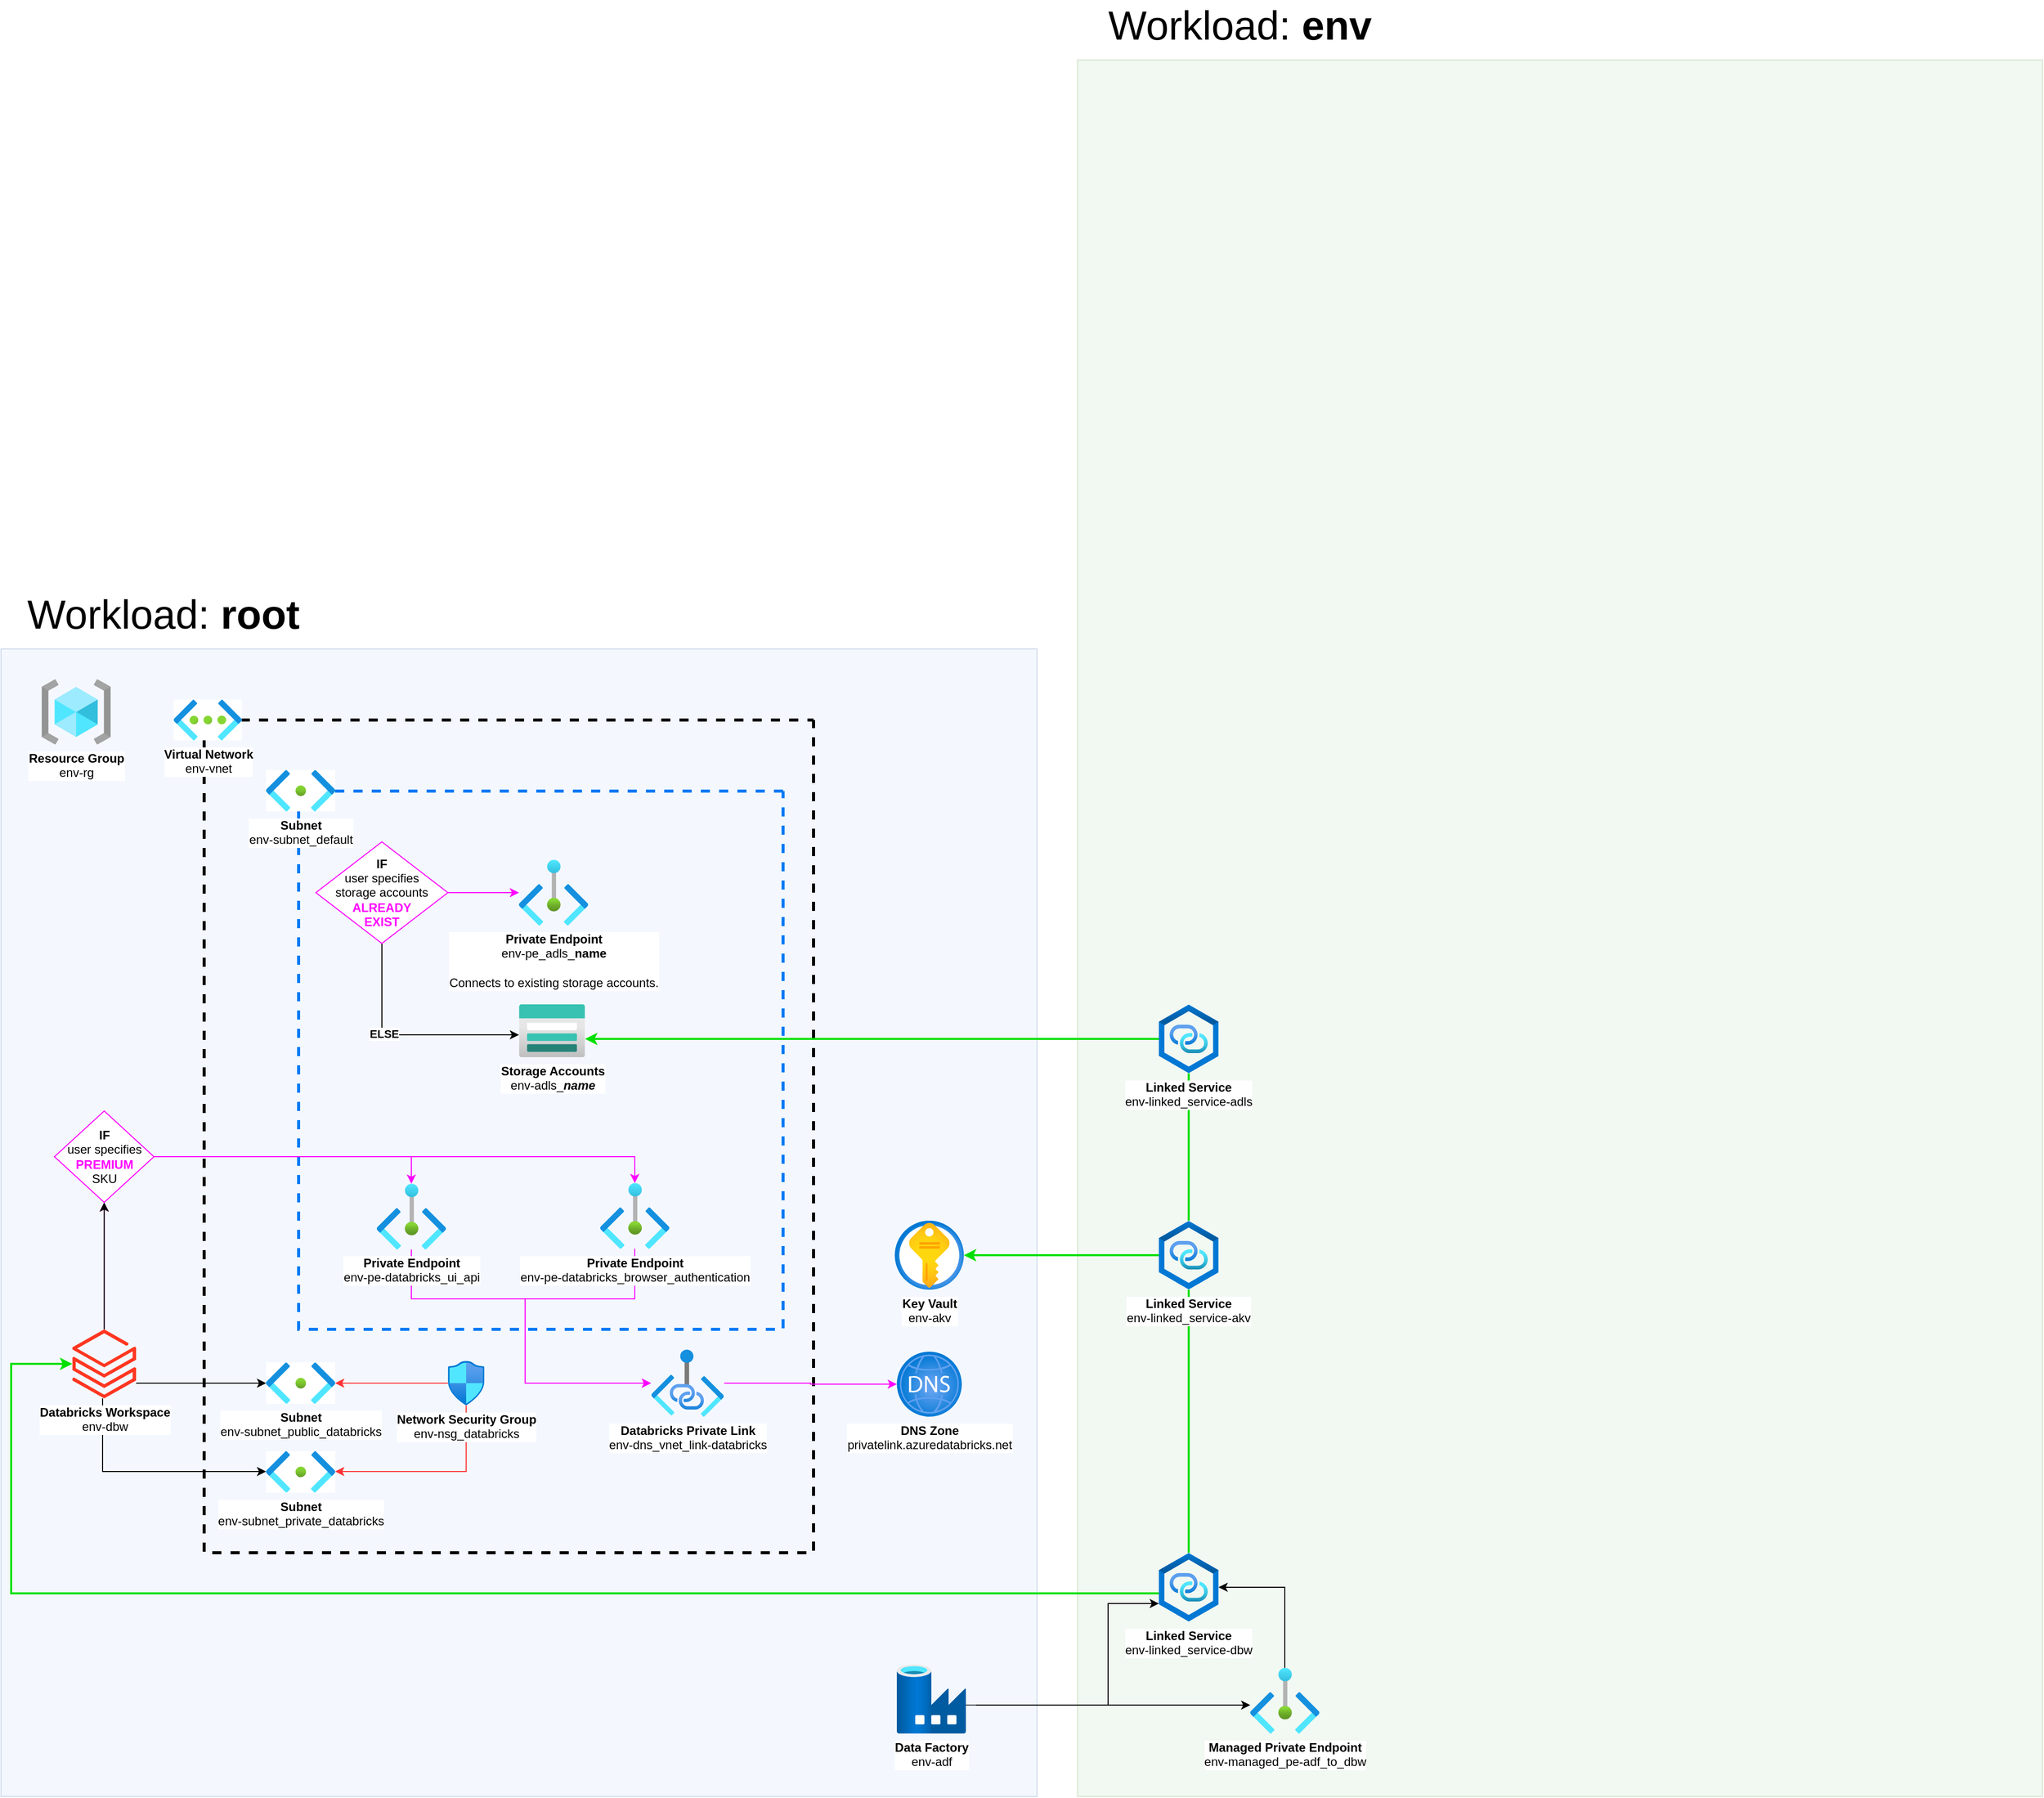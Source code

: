 <mxfile version="24.0.7" type="github">
  <diagram name="Page-1" id="SkEKgCQDsDRQQQ8Bk1pQ">
    <mxGraphModel dx="1558" dy="2010" grid="1" gridSize="10" guides="1" tooltips="1" connect="1" arrows="1" fold="1" page="1" pageScale="1" pageWidth="850" pageHeight="1100" math="0" shadow="0">
      <root>
        <mxCell id="0" />
        <mxCell id="1" parent="0" />
        <mxCell id="ZaWyxYJnoPDAj6jRP7Kb-70" value="" style="rounded=0;whiteSpace=wrap;html=1;fillColor=#d5e8d4;strokeColor=#82b366;opacity=30;" vertex="1" parent="1">
          <mxGeometry x="1060" y="-610" width="950" height="1710" as="geometry" />
        </mxCell>
        <mxCell id="ZaWyxYJnoPDAj6jRP7Kb-86" style="edgeStyle=orthogonalEdgeStyle;rounded=0;orthogonalLoop=1;jettySize=auto;html=1;" edge="1" parent="1" source="ZaWyxYJnoPDAj6jRP7Kb-59" target="ZaWyxYJnoPDAj6jRP7Kb-74">
          <mxGeometry relative="1" as="geometry">
            <Array as="points">
              <mxPoint x="1090" y="1010" />
              <mxPoint x="1090" y="910" />
            </Array>
          </mxGeometry>
        </mxCell>
        <mxCell id="ZaWyxYJnoPDAj6jRP7Kb-4" value="" style="rounded=0;whiteSpace=wrap;html=1;fillColor=#dae8fc;strokeColor=#6c8ebf;opacity=30;movable=1;resizable=1;rotatable=1;deletable=1;editable=1;locked=0;connectable=1;" vertex="1" parent="1">
          <mxGeometry y="-30" width="1020" height="1130" as="geometry" />
        </mxCell>
        <mxCell id="ZaWyxYJnoPDAj6jRP7Kb-5" value="&lt;font style=&quot;font-size: 40px;&quot;&gt;Workload:&lt;b&gt; root&lt;/b&gt;&lt;/font&gt;" style="text;html=1;align=center;verticalAlign=middle;whiteSpace=wrap;rounded=0;" vertex="1" parent="1">
          <mxGeometry y="-80" width="320" height="30" as="geometry" />
        </mxCell>
        <mxCell id="ZaWyxYJnoPDAj6jRP7Kb-9" value="&lt;font style=&quot;font-size: 40px;&quot;&gt;Workload:&lt;b&gt; env&lt;/b&gt;&lt;/font&gt;" style="text;html=1;align=center;verticalAlign=middle;whiteSpace=wrap;rounded=0;" vertex="1" parent="1">
          <mxGeometry x="1060" y="-660" width="320" height="30" as="geometry" />
        </mxCell>
        <mxCell id="ZaWyxYJnoPDAj6jRP7Kb-11" value="&lt;b&gt;Resource Group&lt;/b&gt;&lt;div&gt;env-rg&lt;/div&gt;" style="image;aspect=fixed;html=1;points=[];align=center;fontSize=12;image=img/lib/azure2/general/Resource_Groups.svg;" vertex="1" parent="1">
          <mxGeometry x="40" width="68" height="64" as="geometry" />
        </mxCell>
        <mxCell id="ZaWyxYJnoPDAj6jRP7Kb-19" style="edgeStyle=orthogonalEdgeStyle;rounded=0;orthogonalLoop=1;jettySize=auto;html=1;" edge="1" parent="1" source="ZaWyxYJnoPDAj6jRP7Kb-16" target="ZaWyxYJnoPDAj6jRP7Kb-66">
          <mxGeometry relative="1" as="geometry">
            <mxPoint x="520" y="350" as="targetPoint" />
            <Array as="points">
              <mxPoint x="375" y="350" />
            </Array>
          </mxGeometry>
        </mxCell>
        <mxCell id="ZaWyxYJnoPDAj6jRP7Kb-20" value="&lt;b&gt;ELSE&lt;/b&gt;" style="edgeLabel;html=1;align=center;verticalAlign=middle;resizable=0;points=[];" vertex="1" connectable="0" parent="ZaWyxYJnoPDAj6jRP7Kb-19">
          <mxGeometry x="0.092" y="1" relative="1" as="geometry">
            <mxPoint x="-31" as="offset" />
          </mxGeometry>
        </mxCell>
        <mxCell id="ZaWyxYJnoPDAj6jRP7Kb-45" style="edgeStyle=orthogonalEdgeStyle;rounded=0;orthogonalLoop=1;jettySize=auto;html=1;strokeColor=#FF00FF;" edge="1" parent="1" source="ZaWyxYJnoPDAj6jRP7Kb-16" target="ZaWyxYJnoPDAj6jRP7Kb-67">
          <mxGeometry relative="1" as="geometry">
            <mxPoint x="523.0" y="210" as="targetPoint" />
          </mxGeometry>
        </mxCell>
        <mxCell id="ZaWyxYJnoPDAj6jRP7Kb-16" value="&lt;b&gt;IF&lt;/b&gt;&lt;div&gt;user specifies&lt;/div&gt;&lt;div&gt;storage accounts &lt;b&gt;&lt;font color=&quot;#ff00ff&quot;&gt;ALREADY&lt;/font&gt;&lt;/b&gt;&lt;/div&gt;&lt;div&gt;&lt;b&gt;&lt;font color=&quot;#ff00ff&quot;&gt;EXIST&lt;/font&gt;&lt;/b&gt;&lt;/div&gt;" style="rhombus;whiteSpace=wrap;html=1;strokeColor=#FF00FF;" vertex="1" parent="1">
          <mxGeometry x="310" y="160" width="130" height="100" as="geometry" />
        </mxCell>
        <mxCell id="ZaWyxYJnoPDAj6jRP7Kb-28" value="" style="swimlane;startSize=0;fillColor=none;strokeWidth=3;dashed=1;strokeColor=#007AF5;" vertex="1" parent="1">
          <mxGeometry x="293" y="110" width="477" height="530" as="geometry" />
        </mxCell>
        <mxCell id="ZaWyxYJnoPDAj6jRP7Kb-24" value="" style="swimlane;startSize=0;fillColor=none;strokeWidth=3;dashed=1;" vertex="1" parent="1">
          <mxGeometry x="200" y="40" width="600" height="820" as="geometry" />
        </mxCell>
        <mxCell id="ZaWyxYJnoPDAj6jRP7Kb-27" value="&lt;b&gt;Subnet&lt;/b&gt;&lt;div&gt;env-subnet_default&lt;/div&gt;" style="image;aspect=fixed;html=1;points=[];align=center;fontSize=12;image=img/lib/azure2/networking/Subnet.svg;imageBackground=default;" vertex="1" parent="ZaWyxYJnoPDAj6jRP7Kb-24">
          <mxGeometry x="61" y="49.28" width="68" height="40.72" as="geometry" />
        </mxCell>
        <mxCell id="ZaWyxYJnoPDAj6jRP7Kb-58" style="edgeStyle=orthogonalEdgeStyle;rounded=0;orthogonalLoop=1;jettySize=auto;html=1;strokeColor=#FF00FF;" edge="1" parent="ZaWyxYJnoPDAj6jRP7Kb-24" source="ZaWyxYJnoPDAj6jRP7Kb-48" target="ZaWyxYJnoPDAj6jRP7Kb-43">
          <mxGeometry relative="1" as="geometry">
            <Array as="points">
              <mxPoint x="424" y="570" />
              <mxPoint x="316" y="570" />
            </Array>
          </mxGeometry>
        </mxCell>
        <mxCell id="ZaWyxYJnoPDAj6jRP7Kb-48" value="&lt;b&gt;Private Endpoint&lt;/b&gt;&lt;div&gt;env-pe-databricks_browser_authentication&lt;/div&gt;" style="image;aspect=fixed;html=1;points=[];align=center;fontSize=12;image=img/lib/azure2/other/Private_Endpoints.svg;" vertex="1" parent="ZaWyxYJnoPDAj6jRP7Kb-24">
          <mxGeometry x="390" y="456.0" width="68" height="64.68" as="geometry" />
        </mxCell>
        <mxCell id="ZaWyxYJnoPDAj6jRP7Kb-43" value="&lt;b&gt;Databricks Private Link&lt;/b&gt;&lt;div&gt;env-dns_vnet_link-databricks&lt;/div&gt;" style="image;aspect=fixed;html=1;points=[];align=center;fontSize=12;image=img/lib/azure2/networking/Private_Link.svg;" vertex="1" parent="ZaWyxYJnoPDAj6jRP7Kb-24">
          <mxGeometry x="440" y="620" width="72" height="66" as="geometry" />
        </mxCell>
        <mxCell id="ZaWyxYJnoPDAj6jRP7Kb-51" style="edgeStyle=orthogonalEdgeStyle;rounded=0;orthogonalLoop=1;jettySize=auto;html=1;" edge="1" parent="ZaWyxYJnoPDAj6jRP7Kb-24" source="ZaWyxYJnoPDAj6jRP7Kb-30" target="ZaWyxYJnoPDAj6jRP7Kb-33">
          <mxGeometry relative="1" as="geometry">
            <mxPoint x="-67" y="740.221" as="sourcePoint" />
            <Array as="points">
              <mxPoint x="-10" y="653" />
              <mxPoint x="-10" y="653" />
            </Array>
          </mxGeometry>
        </mxCell>
        <mxCell id="ZaWyxYJnoPDAj6jRP7Kb-52" style="edgeStyle=orthogonalEdgeStyle;rounded=0;orthogonalLoop=1;jettySize=auto;html=1;" edge="1" parent="ZaWyxYJnoPDAj6jRP7Kb-24" source="ZaWyxYJnoPDAj6jRP7Kb-30" target="ZaWyxYJnoPDAj6jRP7Kb-35">
          <mxGeometry relative="1" as="geometry">
            <mxPoint x="-95.889" y="774.11" as="sourcePoint" />
            <Array as="points">
              <mxPoint x="-100" y="740" />
              <mxPoint x="95" y="740" />
            </Array>
          </mxGeometry>
        </mxCell>
        <mxCell id="ZaWyxYJnoPDAj6jRP7Kb-30" value="&lt;b&gt;Databricks Workspace&lt;/b&gt;&lt;div&gt;env-dbw&lt;/div&gt;" style="image;aspect=fixed;html=1;points=[];align=center;fontSize=12;image=img/lib/azure2/analytics/Azure_Databricks.svg;" vertex="1" parent="ZaWyxYJnoPDAj6jRP7Kb-24">
          <mxGeometry x="-129.8" y="600" width="62.8" height="68" as="geometry" />
        </mxCell>
        <mxCell id="ZaWyxYJnoPDAj6jRP7Kb-33" value="&lt;b&gt;Subnet&lt;/b&gt;&lt;div&gt;env-subnet_public_databricks&lt;/div&gt;" style="image;aspect=fixed;html=1;points=[];align=center;fontSize=12;image=img/lib/azure2/networking/Subnet.svg;imageBackground=default;" vertex="1" parent="ZaWyxYJnoPDAj6jRP7Kb-24">
          <mxGeometry x="61" y="632.64" width="68" height="40.72" as="geometry" />
        </mxCell>
        <mxCell id="ZaWyxYJnoPDAj6jRP7Kb-35" value="&lt;b&gt;Subnet&lt;/b&gt;&lt;div&gt;env-subnet_private_databricks&lt;/div&gt;" style="image;aspect=fixed;html=1;points=[];align=center;fontSize=12;image=img/lib/azure2/networking/Subnet.svg;imageBackground=default;" vertex="1" parent="ZaWyxYJnoPDAj6jRP7Kb-24">
          <mxGeometry x="61" y="720" width="68" height="40.72" as="geometry" />
        </mxCell>
        <mxCell id="ZaWyxYJnoPDAj6jRP7Kb-60" style="edgeStyle=orthogonalEdgeStyle;rounded=0;orthogonalLoop=1;jettySize=auto;html=1;strokeColor=#FF3333;" edge="1" parent="ZaWyxYJnoPDAj6jRP7Kb-24" source="ZaWyxYJnoPDAj6jRP7Kb-40" target="ZaWyxYJnoPDAj6jRP7Kb-33">
          <mxGeometry relative="1" as="geometry" />
        </mxCell>
        <mxCell id="ZaWyxYJnoPDAj6jRP7Kb-61" style="edgeStyle=orthogonalEdgeStyle;rounded=0;orthogonalLoop=1;jettySize=auto;html=1;strokeColor=#FF3333;" edge="1" parent="ZaWyxYJnoPDAj6jRP7Kb-24" source="ZaWyxYJnoPDAj6jRP7Kb-40" target="ZaWyxYJnoPDAj6jRP7Kb-35">
          <mxGeometry relative="1" as="geometry">
            <Array as="points">
              <mxPoint x="258" y="740" />
            </Array>
          </mxGeometry>
        </mxCell>
        <mxCell id="ZaWyxYJnoPDAj6jRP7Kb-40" value="&lt;b&gt;Network Security Group&lt;/b&gt;&lt;div&gt;env-nsg_databricks&lt;/div&gt;" style="image;aspect=fixed;html=1;points=[];align=center;fontSize=12;image=img/lib/azure2/networking/Network_Security_Groups.svg;" vertex="1" parent="ZaWyxYJnoPDAj6jRP7Kb-24">
          <mxGeometry x="240" y="631.18" width="35.94" height="43.64" as="geometry" />
        </mxCell>
        <mxCell id="ZaWyxYJnoPDAj6jRP7Kb-26" value="&lt;b&gt;Virtual Network&lt;/b&gt;&lt;div&gt;env-vnet&lt;/div&gt;" style="image;aspect=fixed;html=1;points=[];align=center;fontSize=12;image=img/lib/azure2/networking/Virtual_Networks.svg;imageBackground=default;" vertex="1" parent="1">
          <mxGeometry x="170" y="20" width="67" height="40" as="geometry" />
        </mxCell>
        <mxCell id="ZaWyxYJnoPDAj6jRP7Kb-57" style="edgeStyle=orthogonalEdgeStyle;rounded=0;orthogonalLoop=1;jettySize=auto;html=1;strokeColor=#FF00FF;" edge="1" parent="1" source="ZaWyxYJnoPDAj6jRP7Kb-49" target="ZaWyxYJnoPDAj6jRP7Kb-43">
          <mxGeometry relative="1" as="geometry">
            <Array as="points">
              <mxPoint x="404" y="610" />
              <mxPoint x="516" y="610" />
            </Array>
          </mxGeometry>
        </mxCell>
        <mxCell id="ZaWyxYJnoPDAj6jRP7Kb-49" value="&lt;b&gt;Private Endpoint&lt;/b&gt;&lt;div&gt;env-pe-databricks_ui_api&lt;/div&gt;" style="image;aspect=fixed;html=1;points=[];align=center;fontSize=12;image=img/lib/azure2/other/Private_Endpoints.svg;" vertex="1" parent="1">
          <mxGeometry x="370" y="496.66" width="68" height="64.68" as="geometry" />
        </mxCell>
        <mxCell id="ZaWyxYJnoPDAj6jRP7Kb-55" style="edgeStyle=orthogonalEdgeStyle;rounded=0;orthogonalLoop=1;jettySize=auto;html=1;strokeColor=#FF00FF;" edge="1" parent="1" source="ZaWyxYJnoPDAj6jRP7Kb-63" target="ZaWyxYJnoPDAj6jRP7Kb-49">
          <mxGeometry relative="1" as="geometry">
            <Array as="points">
              <mxPoint x="102" y="470" />
              <mxPoint x="404" y="470" />
            </Array>
          </mxGeometry>
        </mxCell>
        <mxCell id="ZaWyxYJnoPDAj6jRP7Kb-46" value="&lt;b&gt;DNS Zone&lt;/b&gt;&lt;div&gt;privatelink.azuredatabricks.net&lt;/div&gt;" style="image;aspect=fixed;html=1;points=[];align=center;fontSize=12;image=img/lib/azure2/networking/DNS_Zones.svg;" vertex="1" parent="1">
          <mxGeometry x="882" y="662" width="64" height="64" as="geometry" />
        </mxCell>
        <mxCell id="ZaWyxYJnoPDAj6jRP7Kb-47" style="edgeStyle=orthogonalEdgeStyle;rounded=0;orthogonalLoop=1;jettySize=auto;html=1;strokeColor=#FF00FF;" edge="1" parent="1" source="ZaWyxYJnoPDAj6jRP7Kb-43" target="ZaWyxYJnoPDAj6jRP7Kb-46">
          <mxGeometry relative="1" as="geometry" />
        </mxCell>
        <mxCell id="ZaWyxYJnoPDAj6jRP7Kb-83" style="edgeStyle=orthogonalEdgeStyle;rounded=0;orthogonalLoop=1;jettySize=auto;html=1;" edge="1" parent="1">
          <mxGeometry relative="1" as="geometry">
            <mxPoint x="960" y="1009.999" as="sourcePoint" />
            <mxPoint x="1230" y="1009.999" as="targetPoint" />
            <Array as="points">
              <mxPoint x="990" y="1009.94" />
              <mxPoint x="990" y="1009.94" />
            </Array>
          </mxGeometry>
        </mxCell>
        <mxCell id="ZaWyxYJnoPDAj6jRP7Kb-59" value="&lt;b&gt;Data Factory&lt;/b&gt;&lt;div&gt;env-adf&lt;/div&gt;" style="image;aspect=fixed;html=1;points=[];align=center;fontSize=12;image=img/lib/azure2/databases/Data_Factory.svg;" vertex="1" parent="1">
          <mxGeometry x="882" y="970" width="68" height="68" as="geometry" />
        </mxCell>
        <mxCell id="ZaWyxYJnoPDAj6jRP7Kb-63" value="&lt;b&gt;IF&lt;/b&gt;&lt;div&gt;user specifies &lt;font color=&quot;#ff00ff&quot;&gt;&lt;b&gt;PREMIUM&lt;/b&gt;&lt;/font&gt;&lt;/div&gt;&lt;div&gt;SKU&lt;/div&gt;" style="rhombus;whiteSpace=wrap;html=1;strokeColor=#FF00FF;" vertex="1" parent="1">
          <mxGeometry x="52.6" y="425" width="98" height="90" as="geometry" />
        </mxCell>
        <mxCell id="ZaWyxYJnoPDAj6jRP7Kb-64" value="" style="edgeStyle=orthogonalEdgeStyle;rounded=0;orthogonalLoop=1;jettySize=auto;html=1;strokeColor=#FF00FF;" edge="1" parent="1" source="ZaWyxYJnoPDAj6jRP7Kb-30" target="ZaWyxYJnoPDAj6jRP7Kb-63">
          <mxGeometry relative="1" as="geometry">
            <mxPoint x="102" y="640" as="sourcePoint" />
            <mxPoint x="404" y="497" as="targetPoint" />
            <Array as="points" />
          </mxGeometry>
        </mxCell>
        <mxCell id="ZaWyxYJnoPDAj6jRP7Kb-65" value="" style="edgeStyle=orthogonalEdgeStyle;rounded=0;orthogonalLoop=1;jettySize=auto;html=1;strokeColor=#000000;" edge="1" parent="1" source="ZaWyxYJnoPDAj6jRP7Kb-30" target="ZaWyxYJnoPDAj6jRP7Kb-63">
          <mxGeometry relative="1" as="geometry">
            <mxPoint x="302" y="680" as="sourcePoint" />
            <mxPoint x="824" y="536" as="targetPoint" />
            <Array as="points" />
          </mxGeometry>
        </mxCell>
        <mxCell id="ZaWyxYJnoPDAj6jRP7Kb-56" style="edgeStyle=orthogonalEdgeStyle;rounded=0;orthogonalLoop=1;jettySize=auto;html=1;strokeColor=#FF00FF;" edge="1" parent="1" source="ZaWyxYJnoPDAj6jRP7Kb-63" target="ZaWyxYJnoPDAj6jRP7Kb-48">
          <mxGeometry relative="1" as="geometry">
            <Array as="points">
              <mxPoint x="624" y="470" />
            </Array>
          </mxGeometry>
        </mxCell>
        <mxCell id="ZaWyxYJnoPDAj6jRP7Kb-66" value="&lt;b&gt;Storage Accounts&lt;/b&gt;&lt;div&gt;env-adls_&lt;b&gt;&lt;i&gt;name&lt;/i&gt;&lt;/b&gt;&lt;/div&gt;" style="image;aspect=fixed;html=1;points=[];align=center;fontSize=12;image=img/lib/azure2/storage/Storage_Accounts.svg;" vertex="1" parent="1">
          <mxGeometry x="510" y="320" width="65" height="52" as="geometry" />
        </mxCell>
        <mxCell id="ZaWyxYJnoPDAj6jRP7Kb-67" value="&lt;b&gt;Private Endpoint&lt;/b&gt;&lt;div&gt;env-pe_adls_&lt;b&gt;name&lt;/b&gt;&lt;/div&gt;&lt;div&gt;&lt;br&gt;&lt;/div&gt;&lt;div&gt;Connects to existing storage accounts.&lt;/div&gt;" style="image;aspect=fixed;html=1;points=[];align=center;fontSize=12;image=img/lib/azure2/other/Private_Endpoints.svg;" vertex="1" parent="1">
          <mxGeometry x="510" y="177.66" width="68" height="64.68" as="geometry" />
        </mxCell>
        <mxCell id="ZaWyxYJnoPDAj6jRP7Kb-76" style="edgeStyle=orthogonalEdgeStyle;rounded=0;orthogonalLoop=1;jettySize=auto;html=1;endArrow=none;endFill=0;strokeColor=#00E000;strokeWidth=2;" edge="1" parent="1" source="ZaWyxYJnoPDAj6jRP7Kb-72" target="ZaWyxYJnoPDAj6jRP7Kb-73">
          <mxGeometry relative="1" as="geometry" />
        </mxCell>
        <mxCell id="ZaWyxYJnoPDAj6jRP7Kb-72" value="&lt;b&gt;Linked Service&lt;/b&gt;&lt;div&gt;env-linked_service-adls&lt;/div&gt;" style="image;aspect=fixed;html=1;points=[];align=center;fontSize=12;image=img/lib/azure2/networking/Private_Link_Hub.svg;" vertex="1" parent="1">
          <mxGeometry x="1140" y="320" width="58.8" height="68" as="geometry" />
        </mxCell>
        <mxCell id="ZaWyxYJnoPDAj6jRP7Kb-77" style="edgeStyle=orthogonalEdgeStyle;rounded=0;orthogonalLoop=1;jettySize=auto;html=1;endArrow=none;endFill=0;strokeColor=#00E000;strokeWidth=2;" edge="1" parent="1" source="ZaWyxYJnoPDAj6jRP7Kb-73" target="ZaWyxYJnoPDAj6jRP7Kb-74">
          <mxGeometry relative="1" as="geometry" />
        </mxCell>
        <mxCell id="ZaWyxYJnoPDAj6jRP7Kb-79" style="edgeStyle=orthogonalEdgeStyle;rounded=0;orthogonalLoop=1;jettySize=auto;html=1;strokeColor=#00E000;strokeWidth=2;" edge="1" parent="1" source="ZaWyxYJnoPDAj6jRP7Kb-73" target="ZaWyxYJnoPDAj6jRP7Kb-12">
          <mxGeometry relative="1" as="geometry">
            <Array as="points">
              <mxPoint x="1100" y="567" />
              <mxPoint x="1100" y="567" />
            </Array>
          </mxGeometry>
        </mxCell>
        <mxCell id="ZaWyxYJnoPDAj6jRP7Kb-81" style="edgeStyle=orthogonalEdgeStyle;rounded=0;orthogonalLoop=1;jettySize=auto;html=1;strokeColor=#00E000;strokeWidth=2;" edge="1" parent="1" source="ZaWyxYJnoPDAj6jRP7Kb-72" target="ZaWyxYJnoPDAj6jRP7Kb-66">
          <mxGeometry relative="1" as="geometry">
            <Array as="points">
              <mxPoint x="1169" y="350" />
            </Array>
          </mxGeometry>
        </mxCell>
        <mxCell id="ZaWyxYJnoPDAj6jRP7Kb-73" value="&lt;b&gt;Linked Service&lt;/b&gt;&lt;div&gt;env-linked_service-akv&lt;/div&gt;" style="image;aspect=fixed;html=1;points=[];align=center;fontSize=12;image=img/lib/azure2/networking/Private_Link_Hub.svg;" vertex="1" parent="1">
          <mxGeometry x="1140" y="533" width="58.8" height="68" as="geometry" />
        </mxCell>
        <mxCell id="ZaWyxYJnoPDAj6jRP7Kb-80" style="edgeStyle=orthogonalEdgeStyle;rounded=0;orthogonalLoop=1;jettySize=auto;html=1;fillColor=#fff2cc;strokeColor=#00E000;strokeWidth=2;" edge="1" parent="1" source="ZaWyxYJnoPDAj6jRP7Kb-74" target="ZaWyxYJnoPDAj6jRP7Kb-30">
          <mxGeometry relative="1" as="geometry">
            <Array as="points">
              <mxPoint x="1169" y="900" />
              <mxPoint x="10" y="900" />
              <mxPoint x="10" y="674" />
            </Array>
          </mxGeometry>
        </mxCell>
        <mxCell id="ZaWyxYJnoPDAj6jRP7Kb-74" value="&lt;b&gt;Linked Service&lt;/b&gt;&lt;div&gt;env-linked_service-dbw&lt;/div&gt;" style="image;aspect=fixed;html=1;points=[];align=center;fontSize=12;image=img/lib/azure2/networking/Private_Link_Hub.svg;" vertex="1" parent="1">
          <mxGeometry x="1140" y="860" width="58.8" height="68" as="geometry" />
        </mxCell>
        <mxCell id="ZaWyxYJnoPDAj6jRP7Kb-84" style="edgeStyle=orthogonalEdgeStyle;rounded=0;orthogonalLoop=1;jettySize=auto;html=1;" edge="1" parent="1" source="ZaWyxYJnoPDAj6jRP7Kb-82" target="ZaWyxYJnoPDAj6jRP7Kb-74">
          <mxGeometry relative="1" as="geometry">
            <Array as="points">
              <mxPoint x="1264" y="894" />
            </Array>
          </mxGeometry>
        </mxCell>
        <mxCell id="ZaWyxYJnoPDAj6jRP7Kb-82" value="&lt;b&gt;Managed Private Endpoint&lt;/b&gt;&lt;div&gt;env-managed_pe-adf_to_dbw&lt;/div&gt;" style="image;aspect=fixed;html=1;points=[];align=center;fontSize=12;image=img/lib/azure2/other/Private_Endpoints.svg;" vertex="1" parent="1">
          <mxGeometry x="1230" y="973.32" width="68" height="64.68" as="geometry" />
        </mxCell>
        <mxCell id="ZaWyxYJnoPDAj6jRP7Kb-12" value="&lt;b&gt;Key Vault&lt;/b&gt;&lt;div&gt;env-akv&lt;/div&gt;" style="image;aspect=fixed;html=1;points=[];align=center;fontSize=12;image=img/lib/azure2/security/Key_Vaults.svg;" vertex="1" parent="1">
          <mxGeometry x="880" y="533.0" width="68" height="68" as="geometry" />
        </mxCell>
      </root>
    </mxGraphModel>
  </diagram>
</mxfile>
